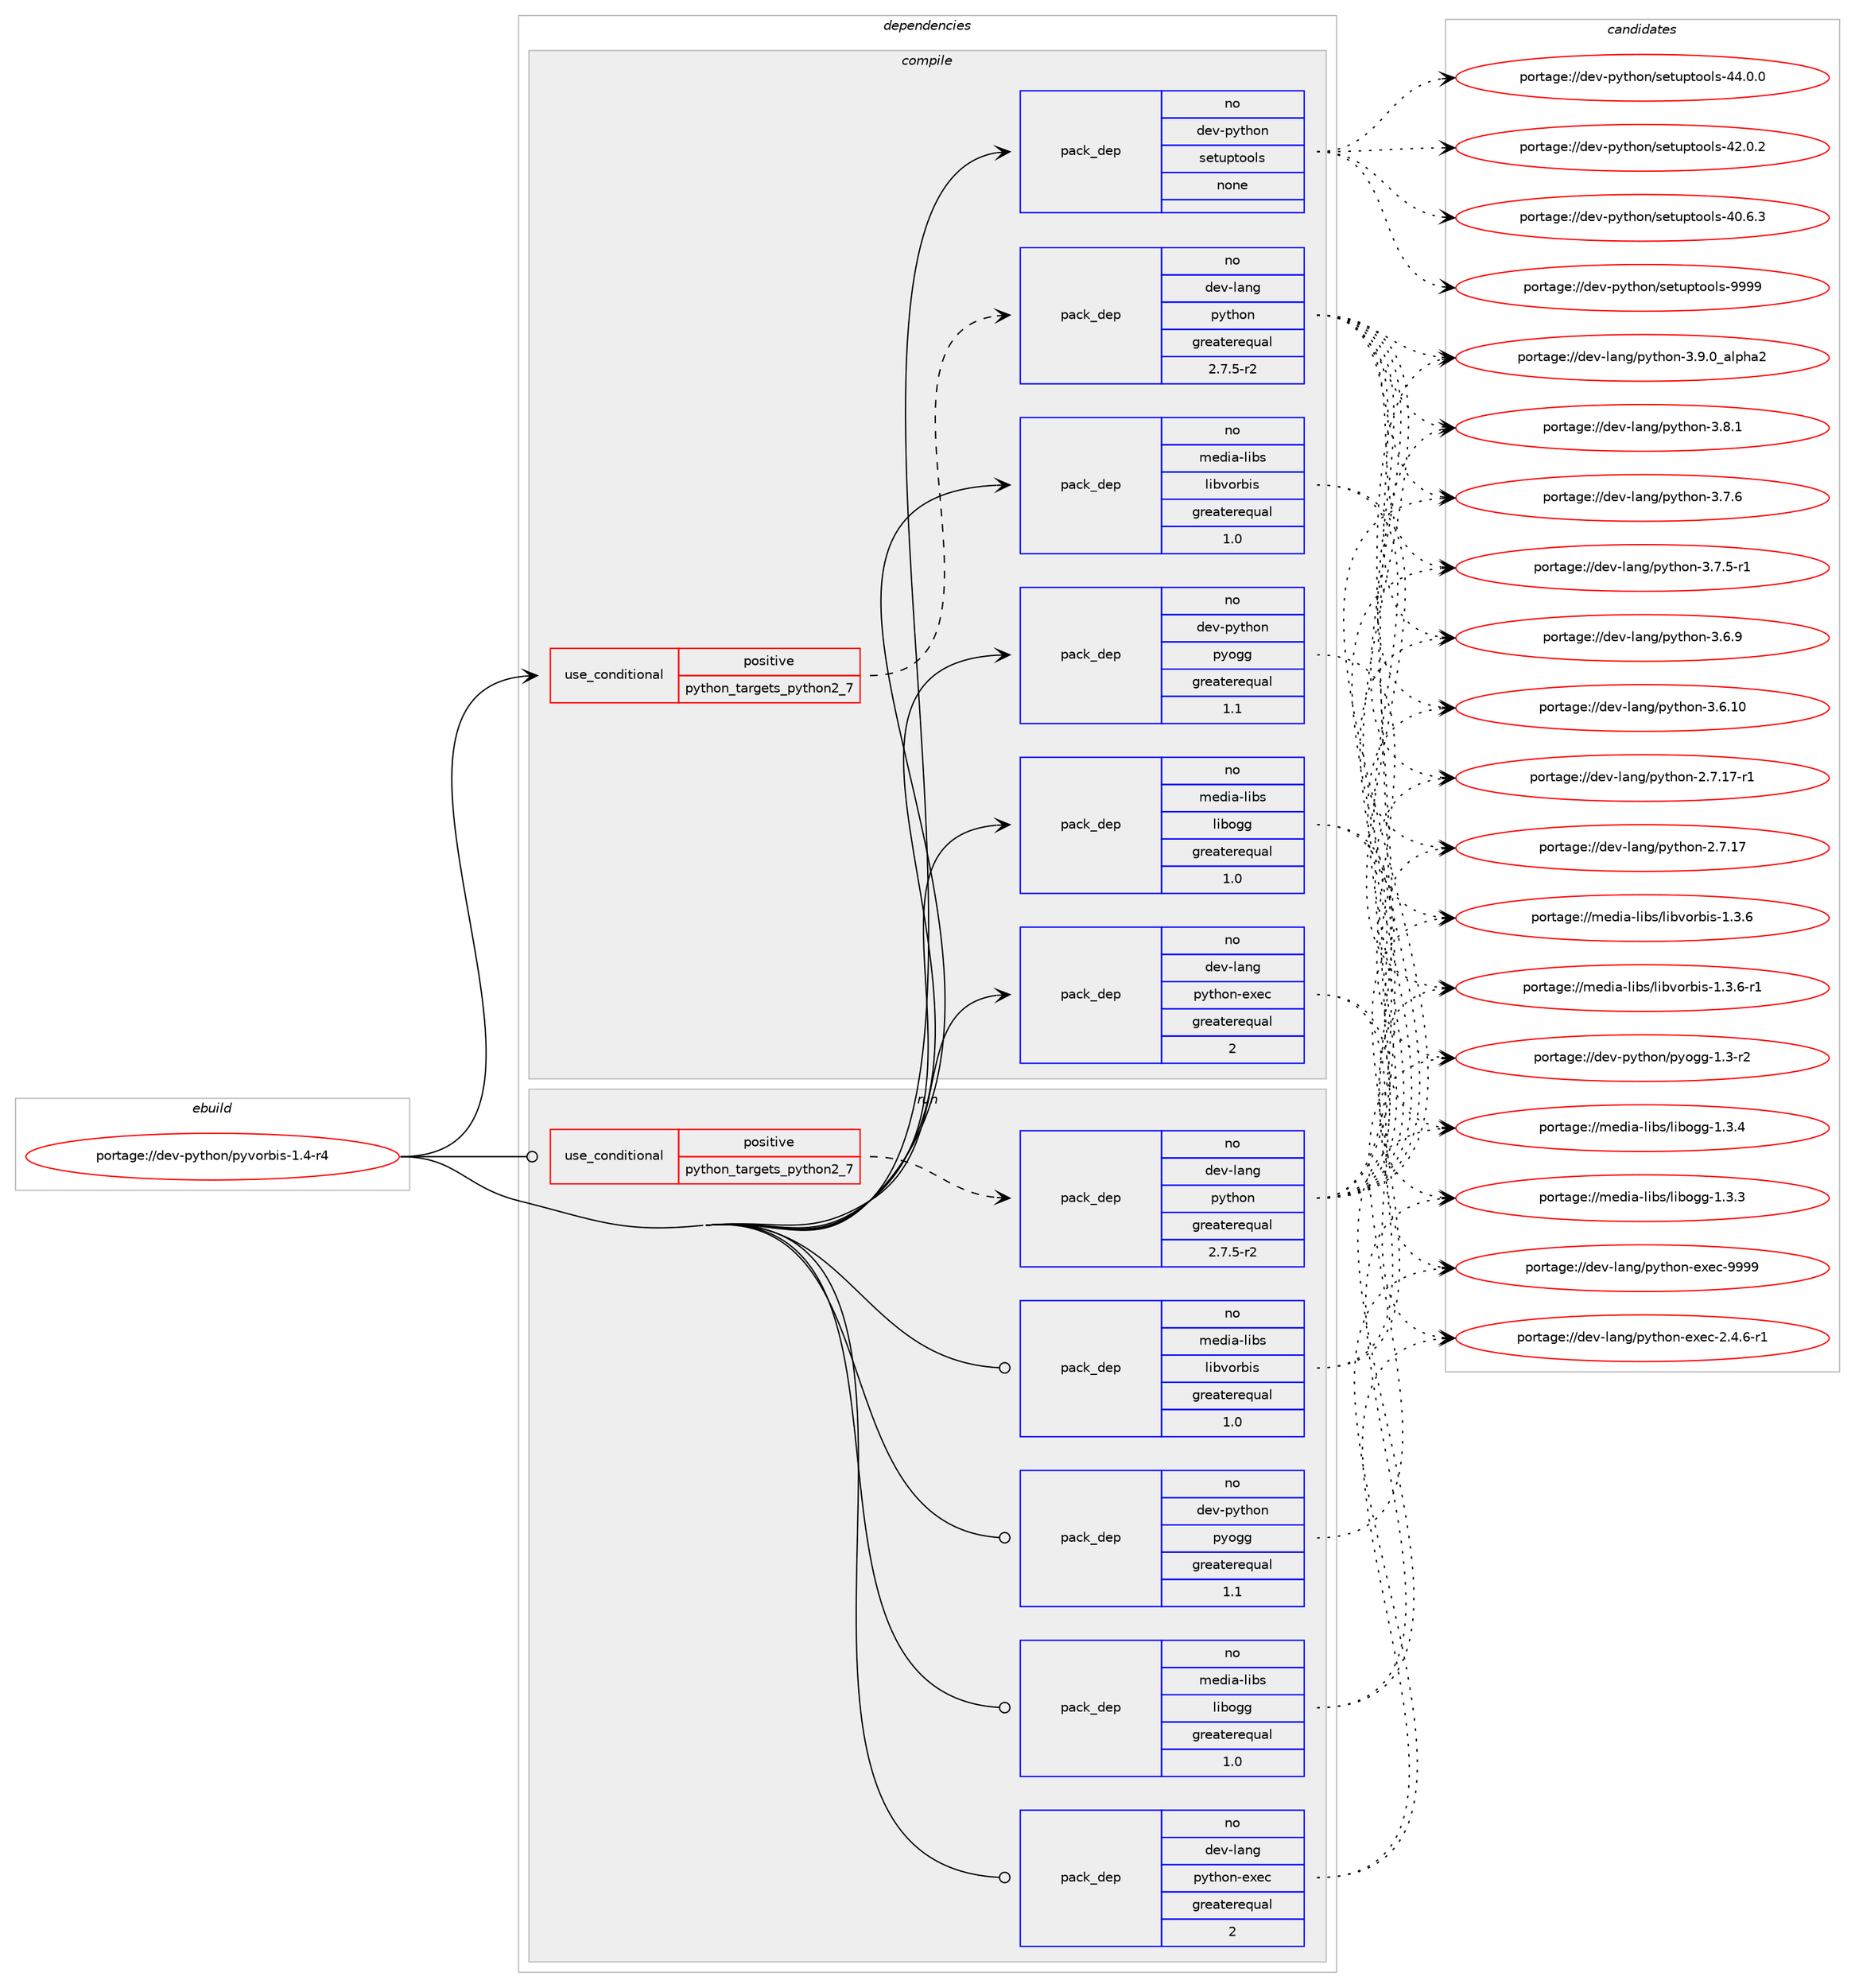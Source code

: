 digraph prolog {

# *************
# Graph options
# *************

newrank=true;
concentrate=true;
compound=true;
graph [rankdir=LR,fontname=Helvetica,fontsize=10,ranksep=1.5];#, ranksep=2.5, nodesep=0.2];
edge  [arrowhead=vee];
node  [fontname=Helvetica,fontsize=10];

# **********
# The ebuild
# **********

subgraph cluster_leftcol {
color=gray;
rank=same;
label=<<i>ebuild</i>>;
id [label="portage://dev-python/pyvorbis-1.4-r4", color=red, width=4, href="../dev-python/pyvorbis-1.4-r4.svg"];
}

# ****************
# The dependencies
# ****************

subgraph cluster_midcol {
color=gray;
label=<<i>dependencies</i>>;
subgraph cluster_compile {
fillcolor="#eeeeee";
style=filled;
label=<<i>compile</i>>;
subgraph cond107246 {
dependency429864 [label=<<TABLE BORDER="0" CELLBORDER="1" CELLSPACING="0" CELLPADDING="4"><TR><TD ROWSPAN="3" CELLPADDING="10">use_conditional</TD></TR><TR><TD>positive</TD></TR><TR><TD>python_targets_python2_7</TD></TR></TABLE>>, shape=none, color=red];
subgraph pack317717 {
dependency429865 [label=<<TABLE BORDER="0" CELLBORDER="1" CELLSPACING="0" CELLPADDING="4" WIDTH="220"><TR><TD ROWSPAN="6" CELLPADDING="30">pack_dep</TD></TR><TR><TD WIDTH="110">no</TD></TR><TR><TD>dev-lang</TD></TR><TR><TD>python</TD></TR><TR><TD>greaterequal</TD></TR><TR><TD>2.7.5-r2</TD></TR></TABLE>>, shape=none, color=blue];
}
dependency429864:e -> dependency429865:w [weight=20,style="dashed",arrowhead="vee"];
}
id:e -> dependency429864:w [weight=20,style="solid",arrowhead="vee"];
subgraph pack317718 {
dependency429866 [label=<<TABLE BORDER="0" CELLBORDER="1" CELLSPACING="0" CELLPADDING="4" WIDTH="220"><TR><TD ROWSPAN="6" CELLPADDING="30">pack_dep</TD></TR><TR><TD WIDTH="110">no</TD></TR><TR><TD>dev-lang</TD></TR><TR><TD>python-exec</TD></TR><TR><TD>greaterequal</TD></TR><TR><TD>2</TD></TR></TABLE>>, shape=none, color=blue];
}
id:e -> dependency429866:w [weight=20,style="solid",arrowhead="vee"];
subgraph pack317719 {
dependency429867 [label=<<TABLE BORDER="0" CELLBORDER="1" CELLSPACING="0" CELLPADDING="4" WIDTH="220"><TR><TD ROWSPAN="6" CELLPADDING="30">pack_dep</TD></TR><TR><TD WIDTH="110">no</TD></TR><TR><TD>dev-python</TD></TR><TR><TD>pyogg</TD></TR><TR><TD>greaterequal</TD></TR><TR><TD>1.1</TD></TR></TABLE>>, shape=none, color=blue];
}
id:e -> dependency429867:w [weight=20,style="solid",arrowhead="vee"];
subgraph pack317720 {
dependency429868 [label=<<TABLE BORDER="0" CELLBORDER="1" CELLSPACING="0" CELLPADDING="4" WIDTH="220"><TR><TD ROWSPAN="6" CELLPADDING="30">pack_dep</TD></TR><TR><TD WIDTH="110">no</TD></TR><TR><TD>dev-python</TD></TR><TR><TD>setuptools</TD></TR><TR><TD>none</TD></TR><TR><TD></TD></TR></TABLE>>, shape=none, color=blue];
}
id:e -> dependency429868:w [weight=20,style="solid",arrowhead="vee"];
subgraph pack317721 {
dependency429869 [label=<<TABLE BORDER="0" CELLBORDER="1" CELLSPACING="0" CELLPADDING="4" WIDTH="220"><TR><TD ROWSPAN="6" CELLPADDING="30">pack_dep</TD></TR><TR><TD WIDTH="110">no</TD></TR><TR><TD>media-libs</TD></TR><TR><TD>libogg</TD></TR><TR><TD>greaterequal</TD></TR><TR><TD>1.0</TD></TR></TABLE>>, shape=none, color=blue];
}
id:e -> dependency429869:w [weight=20,style="solid",arrowhead="vee"];
subgraph pack317722 {
dependency429870 [label=<<TABLE BORDER="0" CELLBORDER="1" CELLSPACING="0" CELLPADDING="4" WIDTH="220"><TR><TD ROWSPAN="6" CELLPADDING="30">pack_dep</TD></TR><TR><TD WIDTH="110">no</TD></TR><TR><TD>media-libs</TD></TR><TR><TD>libvorbis</TD></TR><TR><TD>greaterequal</TD></TR><TR><TD>1.0</TD></TR></TABLE>>, shape=none, color=blue];
}
id:e -> dependency429870:w [weight=20,style="solid",arrowhead="vee"];
}
subgraph cluster_compileandrun {
fillcolor="#eeeeee";
style=filled;
label=<<i>compile and run</i>>;
}
subgraph cluster_run {
fillcolor="#eeeeee";
style=filled;
label=<<i>run</i>>;
subgraph cond107247 {
dependency429871 [label=<<TABLE BORDER="0" CELLBORDER="1" CELLSPACING="0" CELLPADDING="4"><TR><TD ROWSPAN="3" CELLPADDING="10">use_conditional</TD></TR><TR><TD>positive</TD></TR><TR><TD>python_targets_python2_7</TD></TR></TABLE>>, shape=none, color=red];
subgraph pack317723 {
dependency429872 [label=<<TABLE BORDER="0" CELLBORDER="1" CELLSPACING="0" CELLPADDING="4" WIDTH="220"><TR><TD ROWSPAN="6" CELLPADDING="30">pack_dep</TD></TR><TR><TD WIDTH="110">no</TD></TR><TR><TD>dev-lang</TD></TR><TR><TD>python</TD></TR><TR><TD>greaterequal</TD></TR><TR><TD>2.7.5-r2</TD></TR></TABLE>>, shape=none, color=blue];
}
dependency429871:e -> dependency429872:w [weight=20,style="dashed",arrowhead="vee"];
}
id:e -> dependency429871:w [weight=20,style="solid",arrowhead="odot"];
subgraph pack317724 {
dependency429873 [label=<<TABLE BORDER="0" CELLBORDER="1" CELLSPACING="0" CELLPADDING="4" WIDTH="220"><TR><TD ROWSPAN="6" CELLPADDING="30">pack_dep</TD></TR><TR><TD WIDTH="110">no</TD></TR><TR><TD>dev-lang</TD></TR><TR><TD>python-exec</TD></TR><TR><TD>greaterequal</TD></TR><TR><TD>2</TD></TR></TABLE>>, shape=none, color=blue];
}
id:e -> dependency429873:w [weight=20,style="solid",arrowhead="odot"];
subgraph pack317725 {
dependency429874 [label=<<TABLE BORDER="0" CELLBORDER="1" CELLSPACING="0" CELLPADDING="4" WIDTH="220"><TR><TD ROWSPAN="6" CELLPADDING="30">pack_dep</TD></TR><TR><TD WIDTH="110">no</TD></TR><TR><TD>dev-python</TD></TR><TR><TD>pyogg</TD></TR><TR><TD>greaterequal</TD></TR><TR><TD>1.1</TD></TR></TABLE>>, shape=none, color=blue];
}
id:e -> dependency429874:w [weight=20,style="solid",arrowhead="odot"];
subgraph pack317726 {
dependency429875 [label=<<TABLE BORDER="0" CELLBORDER="1" CELLSPACING="0" CELLPADDING="4" WIDTH="220"><TR><TD ROWSPAN="6" CELLPADDING="30">pack_dep</TD></TR><TR><TD WIDTH="110">no</TD></TR><TR><TD>media-libs</TD></TR><TR><TD>libogg</TD></TR><TR><TD>greaterequal</TD></TR><TR><TD>1.0</TD></TR></TABLE>>, shape=none, color=blue];
}
id:e -> dependency429875:w [weight=20,style="solid",arrowhead="odot"];
subgraph pack317727 {
dependency429876 [label=<<TABLE BORDER="0" CELLBORDER="1" CELLSPACING="0" CELLPADDING="4" WIDTH="220"><TR><TD ROWSPAN="6" CELLPADDING="30">pack_dep</TD></TR><TR><TD WIDTH="110">no</TD></TR><TR><TD>media-libs</TD></TR><TR><TD>libvorbis</TD></TR><TR><TD>greaterequal</TD></TR><TR><TD>1.0</TD></TR></TABLE>>, shape=none, color=blue];
}
id:e -> dependency429876:w [weight=20,style="solid",arrowhead="odot"];
}
}

# **************
# The candidates
# **************

subgraph cluster_choices {
rank=same;
color=gray;
label=<<i>candidates</i>>;

subgraph choice317717 {
color=black;
nodesep=1;
choice10010111845108971101034711212111610411111045514657464895971081121049750 [label="portage://dev-lang/python-3.9.0_alpha2", color=red, width=4,href="../dev-lang/python-3.9.0_alpha2.svg"];
choice100101118451089711010347112121116104111110455146564649 [label="portage://dev-lang/python-3.8.1", color=red, width=4,href="../dev-lang/python-3.8.1.svg"];
choice100101118451089711010347112121116104111110455146554654 [label="portage://dev-lang/python-3.7.6", color=red, width=4,href="../dev-lang/python-3.7.6.svg"];
choice1001011184510897110103471121211161041111104551465546534511449 [label="portage://dev-lang/python-3.7.5-r1", color=red, width=4,href="../dev-lang/python-3.7.5-r1.svg"];
choice100101118451089711010347112121116104111110455146544657 [label="portage://dev-lang/python-3.6.9", color=red, width=4,href="../dev-lang/python-3.6.9.svg"];
choice10010111845108971101034711212111610411111045514654464948 [label="portage://dev-lang/python-3.6.10", color=red, width=4,href="../dev-lang/python-3.6.10.svg"];
choice100101118451089711010347112121116104111110455046554649554511449 [label="portage://dev-lang/python-2.7.17-r1", color=red, width=4,href="../dev-lang/python-2.7.17-r1.svg"];
choice10010111845108971101034711212111610411111045504655464955 [label="portage://dev-lang/python-2.7.17", color=red, width=4,href="../dev-lang/python-2.7.17.svg"];
dependency429865:e -> choice10010111845108971101034711212111610411111045514657464895971081121049750:w [style=dotted,weight="100"];
dependency429865:e -> choice100101118451089711010347112121116104111110455146564649:w [style=dotted,weight="100"];
dependency429865:e -> choice100101118451089711010347112121116104111110455146554654:w [style=dotted,weight="100"];
dependency429865:e -> choice1001011184510897110103471121211161041111104551465546534511449:w [style=dotted,weight="100"];
dependency429865:e -> choice100101118451089711010347112121116104111110455146544657:w [style=dotted,weight="100"];
dependency429865:e -> choice10010111845108971101034711212111610411111045514654464948:w [style=dotted,weight="100"];
dependency429865:e -> choice100101118451089711010347112121116104111110455046554649554511449:w [style=dotted,weight="100"];
dependency429865:e -> choice10010111845108971101034711212111610411111045504655464955:w [style=dotted,weight="100"];
}
subgraph choice317718 {
color=black;
nodesep=1;
choice10010111845108971101034711212111610411111045101120101994557575757 [label="portage://dev-lang/python-exec-9999", color=red, width=4,href="../dev-lang/python-exec-9999.svg"];
choice10010111845108971101034711212111610411111045101120101994550465246544511449 [label="portage://dev-lang/python-exec-2.4.6-r1", color=red, width=4,href="../dev-lang/python-exec-2.4.6-r1.svg"];
dependency429866:e -> choice10010111845108971101034711212111610411111045101120101994557575757:w [style=dotted,weight="100"];
dependency429866:e -> choice10010111845108971101034711212111610411111045101120101994550465246544511449:w [style=dotted,weight="100"];
}
subgraph choice317719 {
color=black;
nodesep=1;
choice1001011184511212111610411111047112121111103103454946514511450 [label="portage://dev-python/pyogg-1.3-r2", color=red, width=4,href="../dev-python/pyogg-1.3-r2.svg"];
dependency429867:e -> choice1001011184511212111610411111047112121111103103454946514511450:w [style=dotted,weight="100"];
}
subgraph choice317720 {
color=black;
nodesep=1;
choice10010111845112121116104111110471151011161171121161111111081154557575757 [label="portage://dev-python/setuptools-9999", color=red, width=4,href="../dev-python/setuptools-9999.svg"];
choice100101118451121211161041111104711510111611711211611111110811545525246484648 [label="portage://dev-python/setuptools-44.0.0", color=red, width=4,href="../dev-python/setuptools-44.0.0.svg"];
choice100101118451121211161041111104711510111611711211611111110811545525046484650 [label="portage://dev-python/setuptools-42.0.2", color=red, width=4,href="../dev-python/setuptools-42.0.2.svg"];
choice100101118451121211161041111104711510111611711211611111110811545524846544651 [label="portage://dev-python/setuptools-40.6.3", color=red, width=4,href="../dev-python/setuptools-40.6.3.svg"];
dependency429868:e -> choice10010111845112121116104111110471151011161171121161111111081154557575757:w [style=dotted,weight="100"];
dependency429868:e -> choice100101118451121211161041111104711510111611711211611111110811545525246484648:w [style=dotted,weight="100"];
dependency429868:e -> choice100101118451121211161041111104711510111611711211611111110811545525046484650:w [style=dotted,weight="100"];
dependency429868:e -> choice100101118451121211161041111104711510111611711211611111110811545524846544651:w [style=dotted,weight="100"];
}
subgraph choice317721 {
color=black;
nodesep=1;
choice1091011001059745108105981154710810598111103103454946514652 [label="portage://media-libs/libogg-1.3.4", color=red, width=4,href="../media-libs/libogg-1.3.4.svg"];
choice1091011001059745108105981154710810598111103103454946514651 [label="portage://media-libs/libogg-1.3.3", color=red, width=4,href="../media-libs/libogg-1.3.3.svg"];
dependency429869:e -> choice1091011001059745108105981154710810598111103103454946514652:w [style=dotted,weight="100"];
dependency429869:e -> choice1091011001059745108105981154710810598111103103454946514651:w [style=dotted,weight="100"];
}
subgraph choice317722 {
color=black;
nodesep=1;
choice1091011001059745108105981154710810598118111114981051154549465146544511449 [label="portage://media-libs/libvorbis-1.3.6-r1", color=red, width=4,href="../media-libs/libvorbis-1.3.6-r1.svg"];
choice109101100105974510810598115471081059811811111498105115454946514654 [label="portage://media-libs/libvorbis-1.3.6", color=red, width=4,href="../media-libs/libvorbis-1.3.6.svg"];
dependency429870:e -> choice1091011001059745108105981154710810598118111114981051154549465146544511449:w [style=dotted,weight="100"];
dependency429870:e -> choice109101100105974510810598115471081059811811111498105115454946514654:w [style=dotted,weight="100"];
}
subgraph choice317723 {
color=black;
nodesep=1;
choice10010111845108971101034711212111610411111045514657464895971081121049750 [label="portage://dev-lang/python-3.9.0_alpha2", color=red, width=4,href="../dev-lang/python-3.9.0_alpha2.svg"];
choice100101118451089711010347112121116104111110455146564649 [label="portage://dev-lang/python-3.8.1", color=red, width=4,href="../dev-lang/python-3.8.1.svg"];
choice100101118451089711010347112121116104111110455146554654 [label="portage://dev-lang/python-3.7.6", color=red, width=4,href="../dev-lang/python-3.7.6.svg"];
choice1001011184510897110103471121211161041111104551465546534511449 [label="portage://dev-lang/python-3.7.5-r1", color=red, width=4,href="../dev-lang/python-3.7.5-r1.svg"];
choice100101118451089711010347112121116104111110455146544657 [label="portage://dev-lang/python-3.6.9", color=red, width=4,href="../dev-lang/python-3.6.9.svg"];
choice10010111845108971101034711212111610411111045514654464948 [label="portage://dev-lang/python-3.6.10", color=red, width=4,href="../dev-lang/python-3.6.10.svg"];
choice100101118451089711010347112121116104111110455046554649554511449 [label="portage://dev-lang/python-2.7.17-r1", color=red, width=4,href="../dev-lang/python-2.7.17-r1.svg"];
choice10010111845108971101034711212111610411111045504655464955 [label="portage://dev-lang/python-2.7.17", color=red, width=4,href="../dev-lang/python-2.7.17.svg"];
dependency429872:e -> choice10010111845108971101034711212111610411111045514657464895971081121049750:w [style=dotted,weight="100"];
dependency429872:e -> choice100101118451089711010347112121116104111110455146564649:w [style=dotted,weight="100"];
dependency429872:e -> choice100101118451089711010347112121116104111110455146554654:w [style=dotted,weight="100"];
dependency429872:e -> choice1001011184510897110103471121211161041111104551465546534511449:w [style=dotted,weight="100"];
dependency429872:e -> choice100101118451089711010347112121116104111110455146544657:w [style=dotted,weight="100"];
dependency429872:e -> choice10010111845108971101034711212111610411111045514654464948:w [style=dotted,weight="100"];
dependency429872:e -> choice100101118451089711010347112121116104111110455046554649554511449:w [style=dotted,weight="100"];
dependency429872:e -> choice10010111845108971101034711212111610411111045504655464955:w [style=dotted,weight="100"];
}
subgraph choice317724 {
color=black;
nodesep=1;
choice10010111845108971101034711212111610411111045101120101994557575757 [label="portage://dev-lang/python-exec-9999", color=red, width=4,href="../dev-lang/python-exec-9999.svg"];
choice10010111845108971101034711212111610411111045101120101994550465246544511449 [label="portage://dev-lang/python-exec-2.4.6-r1", color=red, width=4,href="../dev-lang/python-exec-2.4.6-r1.svg"];
dependency429873:e -> choice10010111845108971101034711212111610411111045101120101994557575757:w [style=dotted,weight="100"];
dependency429873:e -> choice10010111845108971101034711212111610411111045101120101994550465246544511449:w [style=dotted,weight="100"];
}
subgraph choice317725 {
color=black;
nodesep=1;
choice1001011184511212111610411111047112121111103103454946514511450 [label="portage://dev-python/pyogg-1.3-r2", color=red, width=4,href="../dev-python/pyogg-1.3-r2.svg"];
dependency429874:e -> choice1001011184511212111610411111047112121111103103454946514511450:w [style=dotted,weight="100"];
}
subgraph choice317726 {
color=black;
nodesep=1;
choice1091011001059745108105981154710810598111103103454946514652 [label="portage://media-libs/libogg-1.3.4", color=red, width=4,href="../media-libs/libogg-1.3.4.svg"];
choice1091011001059745108105981154710810598111103103454946514651 [label="portage://media-libs/libogg-1.3.3", color=red, width=4,href="../media-libs/libogg-1.3.3.svg"];
dependency429875:e -> choice1091011001059745108105981154710810598111103103454946514652:w [style=dotted,weight="100"];
dependency429875:e -> choice1091011001059745108105981154710810598111103103454946514651:w [style=dotted,weight="100"];
}
subgraph choice317727 {
color=black;
nodesep=1;
choice1091011001059745108105981154710810598118111114981051154549465146544511449 [label="portage://media-libs/libvorbis-1.3.6-r1", color=red, width=4,href="../media-libs/libvorbis-1.3.6-r1.svg"];
choice109101100105974510810598115471081059811811111498105115454946514654 [label="portage://media-libs/libvorbis-1.3.6", color=red, width=4,href="../media-libs/libvorbis-1.3.6.svg"];
dependency429876:e -> choice1091011001059745108105981154710810598118111114981051154549465146544511449:w [style=dotted,weight="100"];
dependency429876:e -> choice109101100105974510810598115471081059811811111498105115454946514654:w [style=dotted,weight="100"];
}
}

}
